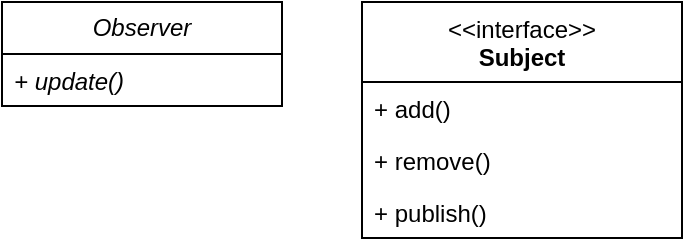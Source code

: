 <mxfile version="21.6.8" type="github">
  <diagram id="tL5mPk-dN9Yn43nqtunC" name="Page-1">
    <mxGraphModel dx="538" dy="246" grid="1" gridSize="10" guides="1" tooltips="1" connect="1" arrows="1" fold="1" page="1" pageScale="1" pageWidth="3840" pageHeight="2400" math="0" shadow="0">
      <root>
        <mxCell id="0" />
        <mxCell id="1" parent="0" />
        <mxCell id="lZmL2UVrAmkSh1WJ02N2-1" value="&lt;i&gt;Observer&lt;/i&gt;" style="swimlane;fontStyle=0;childLayout=stackLayout;horizontal=1;startSize=26;fillColor=none;horizontalStack=0;resizeParent=1;resizeParentMax=0;resizeLast=0;collapsible=1;marginBottom=0;whiteSpace=wrap;html=1;" vertex="1" parent="1">
          <mxGeometry x="250" y="1000" width="140" height="52" as="geometry" />
        </mxCell>
        <mxCell id="lZmL2UVrAmkSh1WJ02N2-2" value="&lt;i&gt;+ update()&lt;/i&gt;" style="text;strokeColor=none;fillColor=none;align=left;verticalAlign=top;spacingLeft=4;spacingRight=4;overflow=hidden;rotatable=0;points=[[0,0.5],[1,0.5]];portConstraint=eastwest;whiteSpace=wrap;html=1;" vertex="1" parent="lZmL2UVrAmkSh1WJ02N2-1">
          <mxGeometry y="26" width="140" height="26" as="geometry" />
        </mxCell>
        <mxCell id="lZmL2UVrAmkSh1WJ02N2-5" value="&lt;span style=&quot;font-weight: normal;&quot;&gt;&amp;lt;&amp;lt;interface&amp;gt;&amp;gt;&lt;br&gt;&lt;/span&gt;Subject" style="swimlane;fontStyle=1;align=center;verticalAlign=top;childLayout=stackLayout;horizontal=1;startSize=40;horizontalStack=0;resizeParent=1;resizeParentMax=0;resizeLast=0;collapsible=1;marginBottom=0;whiteSpace=wrap;html=1;" vertex="1" parent="1">
          <mxGeometry x="430" y="1000" width="160" height="118" as="geometry" />
        </mxCell>
        <mxCell id="lZmL2UVrAmkSh1WJ02N2-8" value="+ add()" style="text;strokeColor=none;fillColor=none;align=left;verticalAlign=top;spacingLeft=4;spacingRight=4;overflow=hidden;rotatable=0;points=[[0,0.5],[1,0.5]];portConstraint=eastwest;whiteSpace=wrap;html=1;" vertex="1" parent="lZmL2UVrAmkSh1WJ02N2-5">
          <mxGeometry y="40" width="160" height="26" as="geometry" />
        </mxCell>
        <mxCell id="lZmL2UVrAmkSh1WJ02N2-9" value="+ remove()" style="text;strokeColor=none;fillColor=none;align=left;verticalAlign=top;spacingLeft=4;spacingRight=4;overflow=hidden;rotatable=0;points=[[0,0.5],[1,0.5]];portConstraint=eastwest;whiteSpace=wrap;html=1;" vertex="1" parent="lZmL2UVrAmkSh1WJ02N2-5">
          <mxGeometry y="66" width="160" height="26" as="geometry" />
        </mxCell>
        <mxCell id="lZmL2UVrAmkSh1WJ02N2-10" value="+ publish()" style="text;strokeColor=none;fillColor=none;align=left;verticalAlign=top;spacingLeft=4;spacingRight=4;overflow=hidden;rotatable=0;points=[[0,0.5],[1,0.5]];portConstraint=eastwest;whiteSpace=wrap;html=1;" vertex="1" parent="lZmL2UVrAmkSh1WJ02N2-5">
          <mxGeometry y="92" width="160" height="26" as="geometry" />
        </mxCell>
      </root>
    </mxGraphModel>
  </diagram>
</mxfile>
